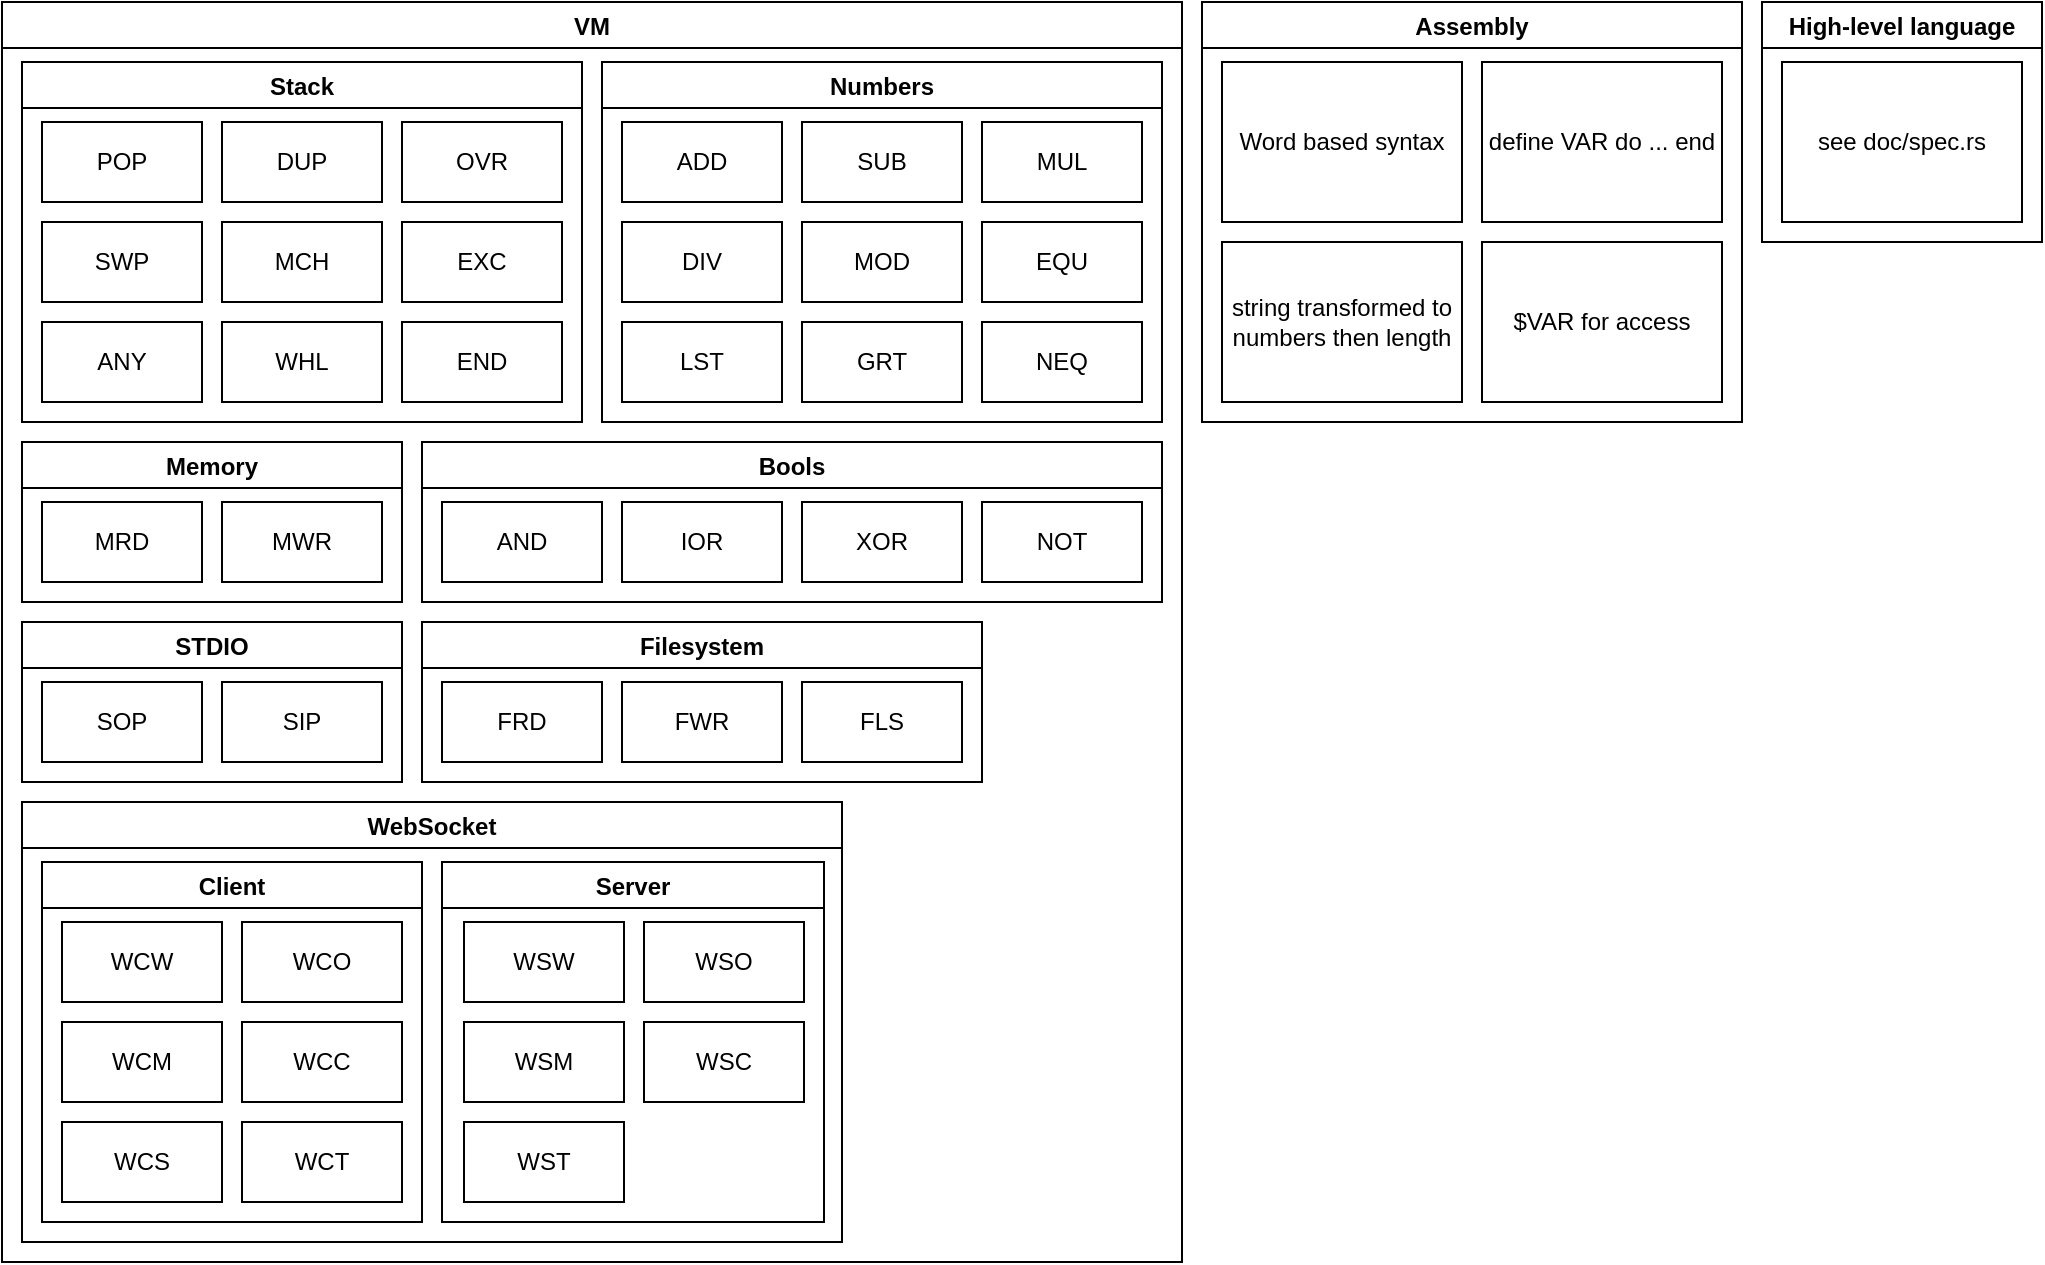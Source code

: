 <mxfile version="17.4.0" type="device"><diagram id="n-u1VV_jYJ42UHe-odBX" name="Florianos"><mxGraphModel dx="1422" dy="1931" grid="1" gridSize="10" guides="1" tooltips="1" connect="1" arrows="1" fold="1" page="1" pageScale="1" pageWidth="827" pageHeight="1169" math="0" shadow="0"><root><mxCell id="0"/><mxCell id="1" parent="0"/><mxCell id="9qdEAhe4jvQS1e8F77zv-2" value="VM" style="swimlane;" parent="1" vertex="1"><mxGeometry x="10" y="-80" width="590" height="630" as="geometry"/></mxCell><mxCell id="9qdEAhe4jvQS1e8F77zv-19" value="Stack" style="swimlane;" parent="9qdEAhe4jvQS1e8F77zv-2" vertex="1"><mxGeometry x="10" y="30" width="280" height="180" as="geometry"><mxRectangle x="10" y="30" width="100" height="50" as="alternateBounds"/></mxGeometry></mxCell><mxCell id="9qdEAhe4jvQS1e8F77zv-20" value="POP" style="rounded=0;whiteSpace=wrap;html=1;" parent="9qdEAhe4jvQS1e8F77zv-19" vertex="1"><mxGeometry x="10" y="30" width="80" height="40" as="geometry"/></mxCell><mxCell id="9qdEAhe4jvQS1e8F77zv-21" value="DUP" style="rounded=0;whiteSpace=wrap;html=1;" parent="9qdEAhe4jvQS1e8F77zv-19" vertex="1"><mxGeometry x="100" y="30" width="80" height="40" as="geometry"/></mxCell><mxCell id="9qdEAhe4jvQS1e8F77zv-22" value="SWP" style="rounded=0;whiteSpace=wrap;html=1;" parent="9qdEAhe4jvQS1e8F77zv-19" vertex="1"><mxGeometry x="10" y="80" width="80" height="40" as="geometry"/></mxCell><mxCell id="9qdEAhe4jvQS1e8F77zv-23" value="OVR" style="rounded=0;whiteSpace=wrap;html=1;" parent="9qdEAhe4jvQS1e8F77zv-19" vertex="1"><mxGeometry x="190" y="30" width="80" height="40" as="geometry"/></mxCell><mxCell id="9qdEAhe4jvQS1e8F77zv-24" value="MCH" style="rounded=0;whiteSpace=wrap;html=1;" parent="9qdEAhe4jvQS1e8F77zv-19" vertex="1"><mxGeometry x="100" y="80" width="80" height="40" as="geometry"/></mxCell><mxCell id="9qdEAhe4jvQS1e8F77zv-25" value="EXC" style="rounded=0;whiteSpace=wrap;html=1;" parent="9qdEAhe4jvQS1e8F77zv-19" vertex="1"><mxGeometry x="190" y="80" width="80" height="40" as="geometry"/></mxCell><mxCell id="9qdEAhe4jvQS1e8F77zv-38" value="ANY" style="rounded=0;whiteSpace=wrap;html=1;" parent="9qdEAhe4jvQS1e8F77zv-19" vertex="1"><mxGeometry x="10" y="130" width="80" height="40" as="geometry"/></mxCell><mxCell id="9qdEAhe4jvQS1e8F77zv-78" value="WHL" style="rounded=0;whiteSpace=wrap;html=1;" parent="9qdEAhe4jvQS1e8F77zv-19" vertex="1"><mxGeometry x="100" y="130" width="80" height="40" as="geometry"/></mxCell><mxCell id="9qdEAhe4jvQS1e8F77zv-79" value="END" style="rounded=0;whiteSpace=wrap;html=1;" parent="9qdEAhe4jvQS1e8F77zv-19" vertex="1"><mxGeometry x="190" y="130" width="80" height="40" as="geometry"/></mxCell><mxCell id="9qdEAhe4jvQS1e8F77zv-26" value="Numbers" style="swimlane;" parent="9qdEAhe4jvQS1e8F77zv-2" vertex="1"><mxGeometry x="300" y="30" width="280" height="180" as="geometry"/></mxCell><mxCell id="9qdEAhe4jvQS1e8F77zv-27" value="ADD" style="rounded=0;whiteSpace=wrap;html=1;" parent="9qdEAhe4jvQS1e8F77zv-26" vertex="1"><mxGeometry x="10" y="30" width="80" height="40" as="geometry"/></mxCell><mxCell id="9qdEAhe4jvQS1e8F77zv-28" value="SUB" style="rounded=0;whiteSpace=wrap;html=1;" parent="9qdEAhe4jvQS1e8F77zv-26" vertex="1"><mxGeometry x="100" y="30" width="80" height="40" as="geometry"/></mxCell><mxCell id="9qdEAhe4jvQS1e8F77zv-29" value="MUL" style="rounded=0;whiteSpace=wrap;html=1;" parent="9qdEAhe4jvQS1e8F77zv-26" vertex="1"><mxGeometry x="190" y="30" width="80" height="40" as="geometry"/></mxCell><mxCell id="9qdEAhe4jvQS1e8F77zv-30" value="DIV" style="rounded=0;whiteSpace=wrap;html=1;" parent="9qdEAhe4jvQS1e8F77zv-26" vertex="1"><mxGeometry x="10" y="80" width="80" height="40" as="geometry"/></mxCell><mxCell id="9qdEAhe4jvQS1e8F77zv-31" value="GRT" style="rounded=0;whiteSpace=wrap;html=1;" parent="9qdEAhe4jvQS1e8F77zv-26" vertex="1"><mxGeometry x="100" y="130" width="80" height="40" as="geometry"/></mxCell><mxCell id="9qdEAhe4jvQS1e8F77zv-32" value="EQU" style="rounded=0;whiteSpace=wrap;html=1;" parent="9qdEAhe4jvQS1e8F77zv-26" vertex="1"><mxGeometry x="190" y="80" width="80" height="40" as="geometry"/></mxCell><mxCell id="9qdEAhe4jvQS1e8F77zv-33" value="LST" style="rounded=0;whiteSpace=wrap;html=1;" parent="9qdEAhe4jvQS1e8F77zv-26" vertex="1"><mxGeometry x="10" y="130" width="80" height="40" as="geometry"/></mxCell><mxCell id="9qdEAhe4jvQS1e8F77zv-34" value="MOD" style="rounded=0;whiteSpace=wrap;html=1;" parent="9qdEAhe4jvQS1e8F77zv-26" vertex="1"><mxGeometry x="100" y="80" width="80" height="40" as="geometry"/></mxCell><mxCell id="9qdEAhe4jvQS1e8F77zv-80" value="NEQ" style="rounded=0;whiteSpace=wrap;html=1;" parent="9qdEAhe4jvQS1e8F77zv-26" vertex="1"><mxGeometry x="190" y="130" width="80" height="40" as="geometry"/></mxCell><mxCell id="9qdEAhe4jvQS1e8F77zv-69" value="Bools" style="swimlane;" parent="9qdEAhe4jvQS1e8F77zv-2" vertex="1"><mxGeometry x="210" y="220" width="370" height="80" as="geometry"/></mxCell><mxCell id="9qdEAhe4jvQS1e8F77zv-70" value="AND" style="rounded=0;whiteSpace=wrap;html=1;" parent="9qdEAhe4jvQS1e8F77zv-69" vertex="1"><mxGeometry x="10" y="30" width="80" height="40" as="geometry"/></mxCell><mxCell id="9qdEAhe4jvQS1e8F77zv-71" value="IOR" style="rounded=0;whiteSpace=wrap;html=1;" parent="9qdEAhe4jvQS1e8F77zv-69" vertex="1"><mxGeometry x="100" y="30" width="80" height="40" as="geometry"/></mxCell><mxCell id="9qdEAhe4jvQS1e8F77zv-72" value="XOR" style="rounded=0;whiteSpace=wrap;html=1;" parent="9qdEAhe4jvQS1e8F77zv-69" vertex="1"><mxGeometry x="190" y="30" width="80" height="40" as="geometry"/></mxCell><mxCell id="9qdEAhe4jvQS1e8F77zv-73" value="NOT" style="rounded=0;whiteSpace=wrap;html=1;" parent="9qdEAhe4jvQS1e8F77zv-69" vertex="1"><mxGeometry x="280" y="30" width="80" height="40" as="geometry"/></mxCell><mxCell id="9qdEAhe4jvQS1e8F77zv-123" value="Memory" style="swimlane;" parent="9qdEAhe4jvQS1e8F77zv-2" vertex="1"><mxGeometry x="10" y="220" width="190" height="80" as="geometry"/></mxCell><mxCell id="9qdEAhe4jvQS1e8F77zv-124" value="MRD" style="rounded=0;whiteSpace=wrap;html=1;" parent="9qdEAhe4jvQS1e8F77zv-123" vertex="1"><mxGeometry x="10" y="30" width="80" height="40" as="geometry"/></mxCell><mxCell id="9qdEAhe4jvQS1e8F77zv-125" value="MWR" style="rounded=0;whiteSpace=wrap;html=1;" parent="9qdEAhe4jvQS1e8F77zv-123" vertex="1"><mxGeometry x="100" y="30" width="80" height="40" as="geometry"/></mxCell><mxCell id="9qdEAhe4jvQS1e8F77zv-16" value="STDIO" style="swimlane;" parent="9qdEAhe4jvQS1e8F77zv-2" vertex="1"><mxGeometry x="10" y="310" width="190" height="80" as="geometry"/></mxCell><mxCell id="9qdEAhe4jvQS1e8F77zv-17" value="SOP" style="rounded=0;whiteSpace=wrap;html=1;" parent="9qdEAhe4jvQS1e8F77zv-16" vertex="1"><mxGeometry x="10" y="30" width="80" height="40" as="geometry"/></mxCell><mxCell id="9qdEAhe4jvQS1e8F77zv-18" value="SIP" style="rounded=0;whiteSpace=wrap;html=1;" parent="9qdEAhe4jvQS1e8F77zv-16" vertex="1"><mxGeometry x="100" y="30" width="80" height="40" as="geometry"/></mxCell><mxCell id="9qdEAhe4jvQS1e8F77zv-3" value="Filesystem" style="swimlane;" parent="9qdEAhe4jvQS1e8F77zv-2" vertex="1"><mxGeometry x="210" y="310" width="280" height="80" as="geometry"/></mxCell><mxCell id="9qdEAhe4jvQS1e8F77zv-5" value="FRD" style="rounded=0;whiteSpace=wrap;html=1;" parent="9qdEAhe4jvQS1e8F77zv-3" vertex="1"><mxGeometry x="10" y="30" width="80" height="40" as="geometry"/></mxCell><mxCell id="9qdEAhe4jvQS1e8F77zv-7" value="FWR" style="rounded=0;whiteSpace=wrap;html=1;" parent="9qdEAhe4jvQS1e8F77zv-3" vertex="1"><mxGeometry x="100" y="30" width="80" height="40" as="geometry"/></mxCell><mxCell id="9qdEAhe4jvQS1e8F77zv-8" value="FLS" style="rounded=0;whiteSpace=wrap;html=1;" parent="9qdEAhe4jvQS1e8F77zv-3" vertex="1"><mxGeometry x="190" y="30" width="80" height="40" as="geometry"/></mxCell><mxCell id="9qdEAhe4jvQS1e8F77zv-105" value="WebSocket" style="swimlane;" parent="9qdEAhe4jvQS1e8F77zv-2" vertex="1"><mxGeometry x="10" y="400" width="410" height="220" as="geometry"/></mxCell><mxCell id="9qdEAhe4jvQS1e8F77zv-106" value="Client" style="swimlane;" parent="9qdEAhe4jvQS1e8F77zv-105" vertex="1"><mxGeometry x="10" y="30" width="190" height="180" as="geometry"><mxRectangle x="10" y="30" width="80" height="20" as="alternateBounds"/></mxGeometry></mxCell><mxCell id="9qdEAhe4jvQS1e8F77zv-107" value="WCW" style="rounded=0;whiteSpace=wrap;html=1;" parent="9qdEAhe4jvQS1e8F77zv-106" vertex="1"><mxGeometry x="10" y="30" width="80" height="40" as="geometry"/></mxCell><mxCell id="9qdEAhe4jvQS1e8F77zv-108" value="WCS" style="rounded=0;whiteSpace=wrap;html=1;" parent="9qdEAhe4jvQS1e8F77zv-106" vertex="1"><mxGeometry x="10" y="130" width="80" height="40" as="geometry"/></mxCell><mxCell id="9qdEAhe4jvQS1e8F77zv-109" value="WCT" style="rounded=0;whiteSpace=wrap;html=1;" parent="9qdEAhe4jvQS1e8F77zv-106" vertex="1"><mxGeometry x="100" y="130" width="80" height="40" as="geometry"/></mxCell><mxCell id="9qdEAhe4jvQS1e8F77zv-110" value="WCC" style="rounded=0;whiteSpace=wrap;html=1;" parent="9qdEAhe4jvQS1e8F77zv-106" vertex="1"><mxGeometry x="100" y="80" width="80" height="40" as="geometry"/></mxCell><mxCell id="9qdEAhe4jvQS1e8F77zv-112" value="WCM" style="rounded=0;whiteSpace=wrap;html=1;" parent="9qdEAhe4jvQS1e8F77zv-106" vertex="1"><mxGeometry x="10" y="80" width="80" height="40" as="geometry"/></mxCell><mxCell id="9qdEAhe4jvQS1e8F77zv-113" value="WCO" style="rounded=0;whiteSpace=wrap;html=1;" parent="9qdEAhe4jvQS1e8F77zv-106" vertex="1"><mxGeometry x="100" y="30" width="80" height="40" as="geometry"/></mxCell><mxCell id="9qdEAhe4jvQS1e8F77zv-114" value="Server" style="swimlane;" parent="9qdEAhe4jvQS1e8F77zv-105" vertex="1"><mxGeometry x="210" y="30" width="191" height="180" as="geometry"/></mxCell><mxCell id="9qdEAhe4jvQS1e8F77zv-115" value="WSW" style="rounded=0;whiteSpace=wrap;html=1;" parent="9qdEAhe4jvQS1e8F77zv-114" vertex="1"><mxGeometry x="11" y="30" width="80" height="40" as="geometry"/></mxCell><mxCell id="9qdEAhe4jvQS1e8F77zv-120" value="WSM" style="rounded=0;whiteSpace=wrap;html=1;" parent="9qdEAhe4jvQS1e8F77zv-114" vertex="1"><mxGeometry x="11" y="80" width="80" height="40" as="geometry"/></mxCell><mxCell id="9qdEAhe4jvQS1e8F77zv-121" value="WSO" style="rounded=0;whiteSpace=wrap;html=1;" parent="9qdEAhe4jvQS1e8F77zv-114" vertex="1"><mxGeometry x="101" y="30" width="80" height="40" as="geometry"/></mxCell><mxCell id="9qdEAhe4jvQS1e8F77zv-122" value="WST" style="rounded=0;whiteSpace=wrap;html=1;" parent="9qdEAhe4jvQS1e8F77zv-114" vertex="1"><mxGeometry x="11" y="130" width="80" height="40" as="geometry"/></mxCell><mxCell id="9qdEAhe4jvQS1e8F77zv-129" value="WSC" style="rounded=0;whiteSpace=wrap;html=1;" parent="9qdEAhe4jvQS1e8F77zv-114" vertex="1"><mxGeometry x="101" y="80" width="80" height="40" as="geometry"/></mxCell><mxCell id="9qdEAhe4jvQS1e8F77zv-130" value="Assembly" style="swimlane;" parent="1" vertex="1"><mxGeometry x="610" y="-80" width="270" height="210" as="geometry"/></mxCell><mxCell id="9qdEAhe4jvQS1e8F77zv-144" value="string transformed to numbers then length" style="rounded=0;whiteSpace=wrap;html=1;" parent="9qdEAhe4jvQS1e8F77zv-130" vertex="1"><mxGeometry x="10" y="120" width="120" height="80" as="geometry"/></mxCell><mxCell id="9qdEAhe4jvQS1e8F77zv-145" value="$VAR for access" style="rounded=0;whiteSpace=wrap;html=1;" parent="9qdEAhe4jvQS1e8F77zv-130" vertex="1"><mxGeometry x="140" y="120" width="120" height="80" as="geometry"/></mxCell><mxCell id="9qdEAhe4jvQS1e8F77zv-146" value="&lt;div&gt;define VAR do ... end&lt;br&gt;&lt;/div&gt;" style="rounded=0;whiteSpace=wrap;html=1;" parent="9qdEAhe4jvQS1e8F77zv-130" vertex="1"><mxGeometry x="140" y="30" width="120" height="80" as="geometry"/></mxCell><mxCell id="9qdEAhe4jvQS1e8F77zv-147" value="Word based syntax" style="rounded=0;whiteSpace=wrap;html=1;" parent="9qdEAhe4jvQS1e8F77zv-130" vertex="1"><mxGeometry x="10" y="30" width="120" height="80" as="geometry"/></mxCell><mxCell id="9qdEAhe4jvQS1e8F77zv-148" value="High-level language" style="swimlane;labelBackgroundColor=none;" parent="1" vertex="1"><mxGeometry x="890" y="-80" width="140" height="120" as="geometry"/></mxCell><mxCell id="QCAFJQtDZ_xMTSaTgxlx-1" value="see doc/spec.rs" style="rounded=0;whiteSpace=wrap;html=1;" vertex="1" parent="9qdEAhe4jvQS1e8F77zv-148"><mxGeometry x="10" y="30" width="120" height="80" as="geometry"/></mxCell></root></mxGraphModel></diagram></mxfile>